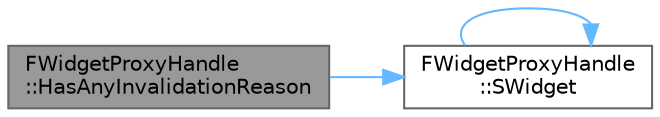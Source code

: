 digraph "FWidgetProxyHandle::HasAnyInvalidationReason"
{
 // INTERACTIVE_SVG=YES
 // LATEX_PDF_SIZE
  bgcolor="transparent";
  edge [fontname=Helvetica,fontsize=10,labelfontname=Helvetica,labelfontsize=10];
  node [fontname=Helvetica,fontsize=10,shape=box,height=0.2,width=0.4];
  rankdir="LR";
  Node1 [id="Node000001",label="FWidgetProxyHandle\l::HasAnyInvalidationReason",height=0.2,width=0.4,color="gray40", fillcolor="grey60", style="filled", fontcolor="black",tooltip=" "];
  Node1 -> Node2 [id="edge1_Node000001_Node000002",color="steelblue1",style="solid",tooltip=" "];
  Node2 [id="Node000002",label="FWidgetProxyHandle\l::SWidget",height=0.2,width=0.4,color="grey40", fillcolor="white", style="filled",URL="$de/d4a/classFWidgetProxyHandle.html#a215ad5e313262959842e914886778b6d",tooltip=" "];
  Node2 -> Node2 [id="edge2_Node000002_Node000002",color="steelblue1",style="solid",tooltip=" "];
}
